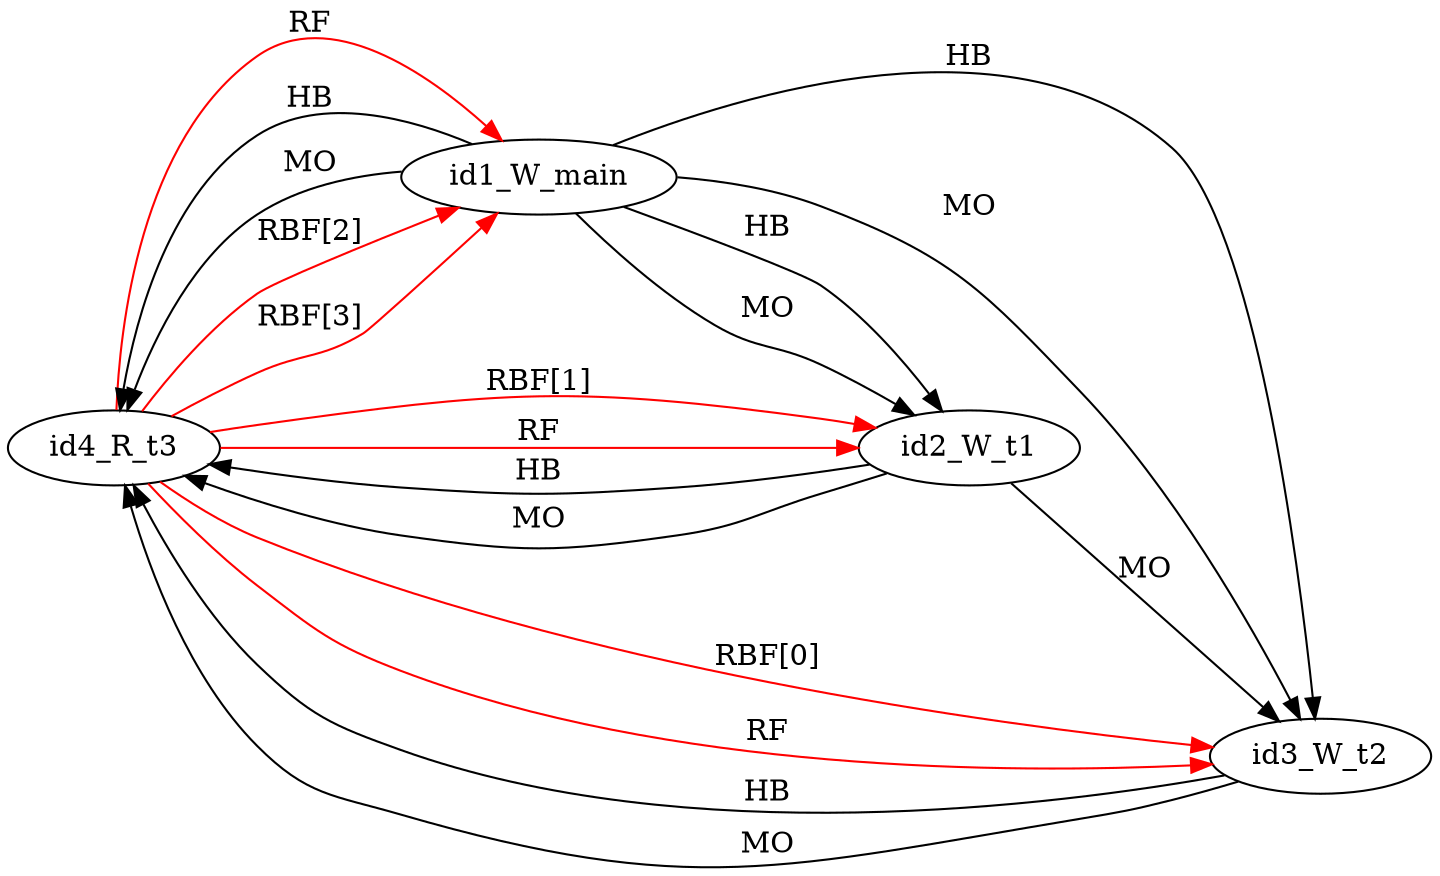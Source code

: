digraph memory_model {
rankdir=LR;
id4_R_t3 -> id1_W_main [label = "RBF[2]", color="red"];
id4_R_t3 -> id1_W_main [label = "RBF[3]", color="red"];
id4_R_t3 -> id2_W_t1 [label = "RBF[1]", color="red"];
id4_R_t3 -> id3_W_t2 [label = "RBF[0]", color="red"];
id4_R_t3 -> id1_W_main [label = "RF", color="red"];
id4_R_t3 -> id2_W_t1 [label = "RF", color="red"];
id4_R_t3 -> id3_W_t2 [label = "RF", color="red"];
id1_W_main -> id2_W_t1 [label = "HB", color="black"];
id1_W_main -> id3_W_t2 [label = "HB", color="black"];
id1_W_main -> id4_R_t3 [label = "HB", color="black"];
id2_W_t1 -> id4_R_t3 [label = "HB", color="black"];
id3_W_t2 -> id4_R_t3 [label = "HB", color="black"];
id1_W_main -> id2_W_t1 [label = "MO", color="black"];
id1_W_main -> id3_W_t2 [label = "MO", color="black"];
id1_W_main -> id4_R_t3 [label = "MO", color="black"];
id2_W_t1 -> id3_W_t2 [label = "MO", color="black"];
id2_W_t1 -> id4_R_t3 [label = "MO", color="black"];
id3_W_t2 -> id4_R_t3 [label = "MO", color="black"];
}